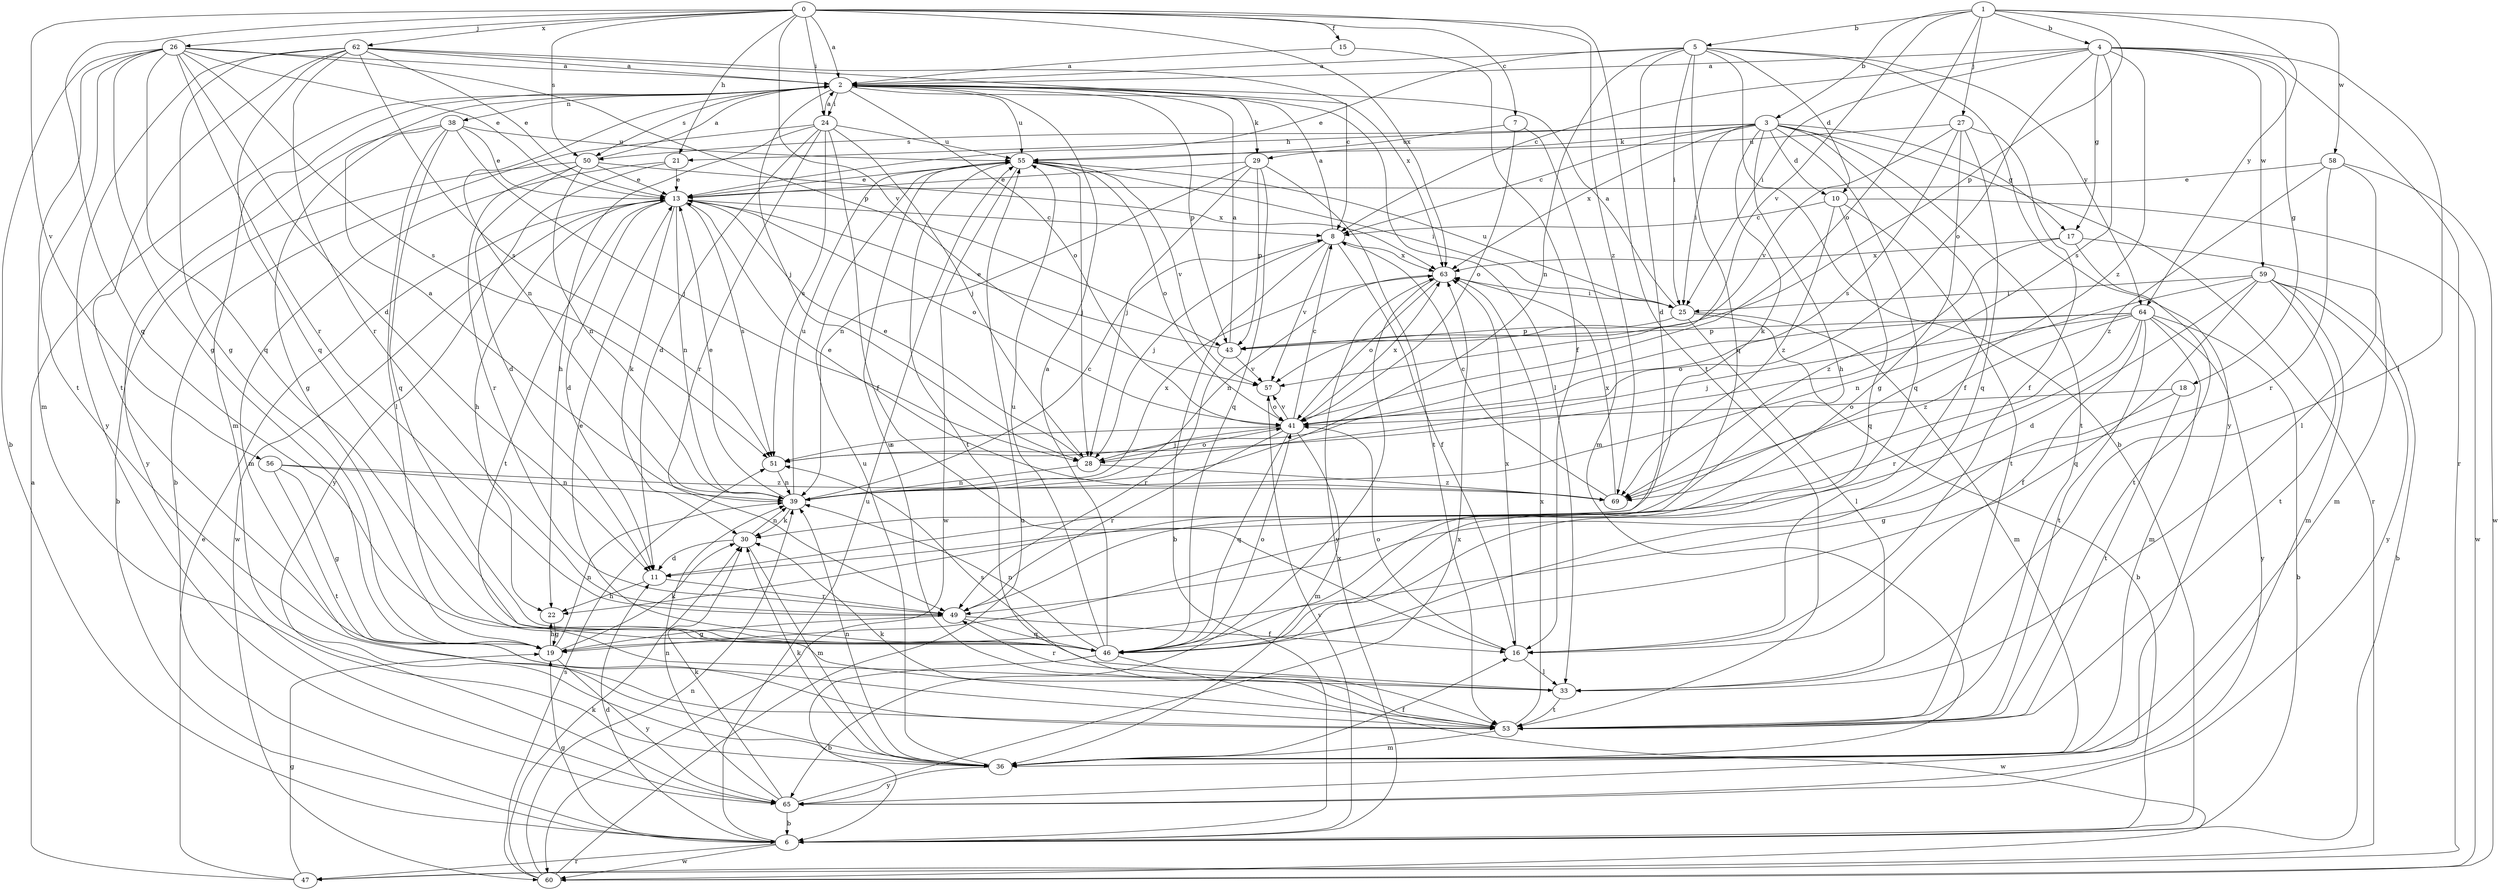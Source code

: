 strict digraph  {
0;
1;
2;
3;
4;
5;
6;
7;
8;
10;
11;
13;
15;
16;
17;
18;
19;
21;
22;
24;
25;
26;
27;
28;
29;
30;
33;
36;
38;
39;
41;
43;
46;
47;
49;
50;
51;
53;
55;
56;
57;
58;
59;
60;
62;
63;
64;
65;
69;
0 -> 2  [label=a];
0 -> 7  [label=c];
0 -> 15  [label=f];
0 -> 21  [label=h];
0 -> 24  [label=i];
0 -> 26  [label=j];
0 -> 46  [label=q];
0 -> 50  [label=s];
0 -> 53  [label=t];
0 -> 56  [label=v];
0 -> 57  [label=v];
0 -> 62  [label=x];
0 -> 63  [label=x];
0 -> 69  [label=z];
1 -> 3  [label=b];
1 -> 4  [label=b];
1 -> 5  [label=b];
1 -> 27  [label=j];
1 -> 41  [label=o];
1 -> 43  [label=p];
1 -> 57  [label=v];
1 -> 58  [label=w];
1 -> 64  [label=y];
2 -> 24  [label=i];
2 -> 28  [label=j];
2 -> 29  [label=k];
2 -> 33  [label=l];
2 -> 36  [label=m];
2 -> 38  [label=n];
2 -> 39  [label=n];
2 -> 41  [label=o];
2 -> 43  [label=p];
2 -> 50  [label=s];
2 -> 55  [label=u];
3 -> 8  [label=c];
3 -> 10  [label=d];
3 -> 16  [label=f];
3 -> 17  [label=g];
3 -> 21  [label=h];
3 -> 22  [label=h];
3 -> 25  [label=i];
3 -> 29  [label=k];
3 -> 30  [label=k];
3 -> 46  [label=q];
3 -> 47  [label=r];
3 -> 50  [label=s];
3 -> 53  [label=t];
3 -> 63  [label=x];
4 -> 2  [label=a];
4 -> 8  [label=c];
4 -> 17  [label=g];
4 -> 18  [label=g];
4 -> 25  [label=i];
4 -> 33  [label=l];
4 -> 41  [label=o];
4 -> 47  [label=r];
4 -> 51  [label=s];
4 -> 59  [label=w];
4 -> 69  [label=z];
5 -> 2  [label=a];
5 -> 6  [label=b];
5 -> 10  [label=d];
5 -> 11  [label=d];
5 -> 13  [label=e];
5 -> 25  [label=i];
5 -> 39  [label=n];
5 -> 46  [label=q];
5 -> 64  [label=y];
5 -> 65  [label=y];
6 -> 11  [label=d];
6 -> 19  [label=g];
6 -> 47  [label=r];
6 -> 55  [label=u];
6 -> 57  [label=v];
6 -> 60  [label=w];
6 -> 63  [label=x];
7 -> 36  [label=m];
7 -> 41  [label=o];
7 -> 55  [label=u];
8 -> 2  [label=a];
8 -> 6  [label=b];
8 -> 16  [label=f];
8 -> 28  [label=j];
8 -> 57  [label=v];
8 -> 63  [label=x];
10 -> 8  [label=c];
10 -> 46  [label=q];
10 -> 53  [label=t];
10 -> 60  [label=w];
10 -> 69  [label=z];
11 -> 22  [label=h];
11 -> 49  [label=r];
13 -> 8  [label=c];
13 -> 11  [label=d];
13 -> 22  [label=h];
13 -> 30  [label=k];
13 -> 39  [label=n];
13 -> 41  [label=o];
13 -> 51  [label=s];
13 -> 53  [label=t];
13 -> 60  [label=w];
15 -> 2  [label=a];
15 -> 16  [label=f];
16 -> 33  [label=l];
16 -> 41  [label=o];
16 -> 63  [label=x];
17 -> 36  [label=m];
17 -> 53  [label=t];
17 -> 63  [label=x];
17 -> 69  [label=z];
18 -> 19  [label=g];
18 -> 41  [label=o];
18 -> 53  [label=t];
19 -> 22  [label=h];
19 -> 30  [label=k];
19 -> 39  [label=n];
19 -> 65  [label=y];
21 -> 13  [label=e];
21 -> 36  [label=m];
21 -> 65  [label=y];
22 -> 19  [label=g];
24 -> 2  [label=a];
24 -> 6  [label=b];
24 -> 11  [label=d];
24 -> 16  [label=f];
24 -> 22  [label=h];
24 -> 28  [label=j];
24 -> 49  [label=r];
24 -> 51  [label=s];
24 -> 55  [label=u];
25 -> 2  [label=a];
25 -> 6  [label=b];
25 -> 33  [label=l];
25 -> 36  [label=m];
25 -> 43  [label=p];
25 -> 55  [label=u];
26 -> 2  [label=a];
26 -> 6  [label=b];
26 -> 11  [label=d];
26 -> 13  [label=e];
26 -> 19  [label=g];
26 -> 36  [label=m];
26 -> 43  [label=p];
26 -> 46  [label=q];
26 -> 49  [label=r];
26 -> 51  [label=s];
26 -> 53  [label=t];
27 -> 16  [label=f];
27 -> 19  [label=g];
27 -> 46  [label=q];
27 -> 51  [label=s];
27 -> 55  [label=u];
27 -> 57  [label=v];
28 -> 13  [label=e];
28 -> 39  [label=n];
28 -> 41  [label=o];
28 -> 69  [label=z];
29 -> 13  [label=e];
29 -> 28  [label=j];
29 -> 39  [label=n];
29 -> 43  [label=p];
29 -> 46  [label=q];
29 -> 53  [label=t];
30 -> 11  [label=d];
30 -> 36  [label=m];
30 -> 39  [label=n];
33 -> 49  [label=r];
33 -> 51  [label=s];
33 -> 53  [label=t];
36 -> 16  [label=f];
36 -> 30  [label=k];
36 -> 39  [label=n];
36 -> 55  [label=u];
36 -> 65  [label=y];
38 -> 13  [label=e];
38 -> 19  [label=g];
38 -> 28  [label=j];
38 -> 33  [label=l];
38 -> 46  [label=q];
38 -> 55  [label=u];
38 -> 65  [label=y];
39 -> 2  [label=a];
39 -> 8  [label=c];
39 -> 13  [label=e];
39 -> 30  [label=k];
39 -> 55  [label=u];
39 -> 63  [label=x];
41 -> 8  [label=c];
41 -> 28  [label=j];
41 -> 36  [label=m];
41 -> 46  [label=q];
41 -> 49  [label=r];
41 -> 51  [label=s];
41 -> 57  [label=v];
41 -> 63  [label=x];
43 -> 2  [label=a];
43 -> 13  [label=e];
43 -> 49  [label=r];
43 -> 57  [label=v];
46 -> 2  [label=a];
46 -> 6  [label=b];
46 -> 13  [label=e];
46 -> 39  [label=n];
46 -> 41  [label=o];
46 -> 55  [label=u];
46 -> 60  [label=w];
47 -> 2  [label=a];
47 -> 13  [label=e];
47 -> 19  [label=g];
49 -> 16  [label=f];
49 -> 19  [label=g];
49 -> 46  [label=q];
50 -> 2  [label=a];
50 -> 6  [label=b];
50 -> 11  [label=d];
50 -> 13  [label=e];
50 -> 39  [label=n];
50 -> 49  [label=r];
50 -> 63  [label=x];
51 -> 39  [label=n];
53 -> 30  [label=k];
53 -> 36  [label=m];
53 -> 55  [label=u];
53 -> 63  [label=x];
55 -> 13  [label=e];
55 -> 25  [label=i];
55 -> 28  [label=j];
55 -> 41  [label=o];
55 -> 53  [label=t];
55 -> 57  [label=v];
55 -> 60  [label=w];
56 -> 19  [label=g];
56 -> 39  [label=n];
56 -> 53  [label=t];
56 -> 69  [label=z];
57 -> 41  [label=o];
58 -> 13  [label=e];
58 -> 33  [label=l];
58 -> 49  [label=r];
58 -> 60  [label=w];
58 -> 69  [label=z];
59 -> 6  [label=b];
59 -> 11  [label=d];
59 -> 25  [label=i];
59 -> 36  [label=m];
59 -> 39  [label=n];
59 -> 46  [label=q];
59 -> 53  [label=t];
59 -> 65  [label=y];
60 -> 30  [label=k];
60 -> 39  [label=n];
60 -> 51  [label=s];
60 -> 55  [label=u];
62 -> 2  [label=a];
62 -> 8  [label=c];
62 -> 13  [label=e];
62 -> 19  [label=g];
62 -> 46  [label=q];
62 -> 49  [label=r];
62 -> 51  [label=s];
62 -> 53  [label=t];
62 -> 63  [label=x];
62 -> 65  [label=y];
63 -> 25  [label=i];
63 -> 39  [label=n];
63 -> 41  [label=o];
63 -> 65  [label=y];
64 -> 6  [label=b];
64 -> 16  [label=f];
64 -> 28  [label=j];
64 -> 36  [label=m];
64 -> 41  [label=o];
64 -> 43  [label=p];
64 -> 49  [label=r];
64 -> 53  [label=t];
64 -> 65  [label=y];
64 -> 69  [label=z];
65 -> 6  [label=b];
65 -> 30  [label=k];
65 -> 39  [label=n];
65 -> 63  [label=x];
69 -> 8  [label=c];
69 -> 13  [label=e];
69 -> 63  [label=x];
}
